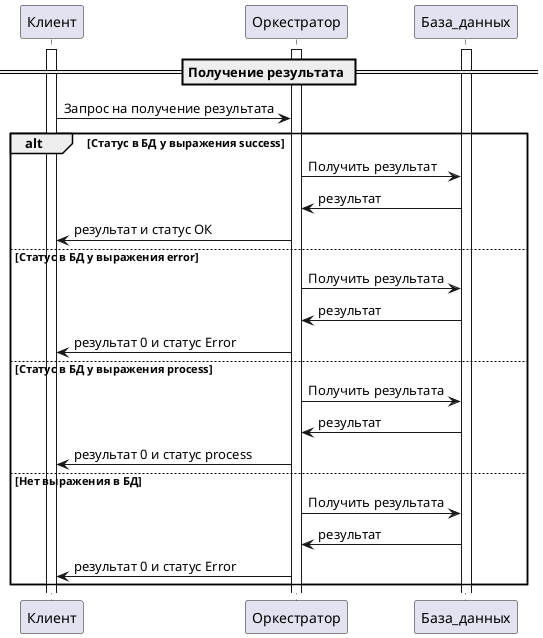 @startuml
!pragma layout smetana
== Получение результата ==
activate Клиент
activate Оркестратор
activate База_данных

Клиент -> Оркестратор: Запрос на получение результата
alt Статус в БД у выражения success
    Оркестратор -> База_данных: Получить результат
    База_данных -> Оркестратор: результат
    Оркестратор -> Клиент: результат и статус ОК
else Статус в БД у выражения error
      Оркестратор -> База_данных: Получить результата
      База_данных -> Оркестратор: результат
      Оркестратор -> Клиент:  результат 0 и статус Error
else Статус в БД у выражения process
      Оркестратор -> База_данных: Получить результата
      База_данных -> Оркестратор: результат
      Оркестратор -> Клиент:  результат 0 и статус process
else Нет выражения в БД
      Оркестратор -> База_данных: Получить результата
      База_данных -> Оркестратор: результат
      Оркестратор -> Клиент:  результат 0 и статус Error
end
@enduml